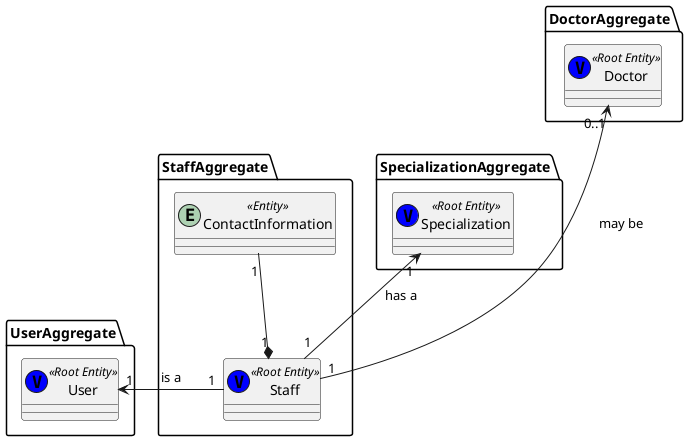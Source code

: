 @startuml

Package UserAggregate {
    Entity User <<(V,#0000FF) Root Entity>>{}


}


Package StaffAggregate {
    Entity Staff <<(V,#0000FF) Root Entity>>{}


    Entity ContactInformation <<Entity>> {}






    ContactInformation "1" --* "1" Staff

}

Package SpecializationAggregate{
    Entity Specialization <<(V,#0000FF) Root Entity>>{}


}

    Specialization "1" <-- "1" Staff : has a




Package DoctorAggregate{
   Entity Doctor <<(V,#0000FF) Root Entity>>{}

}








Staff "1" ---left--> "1" User : is a



Doctor "0..1" <--- "1" Staff : may be


@enduml
